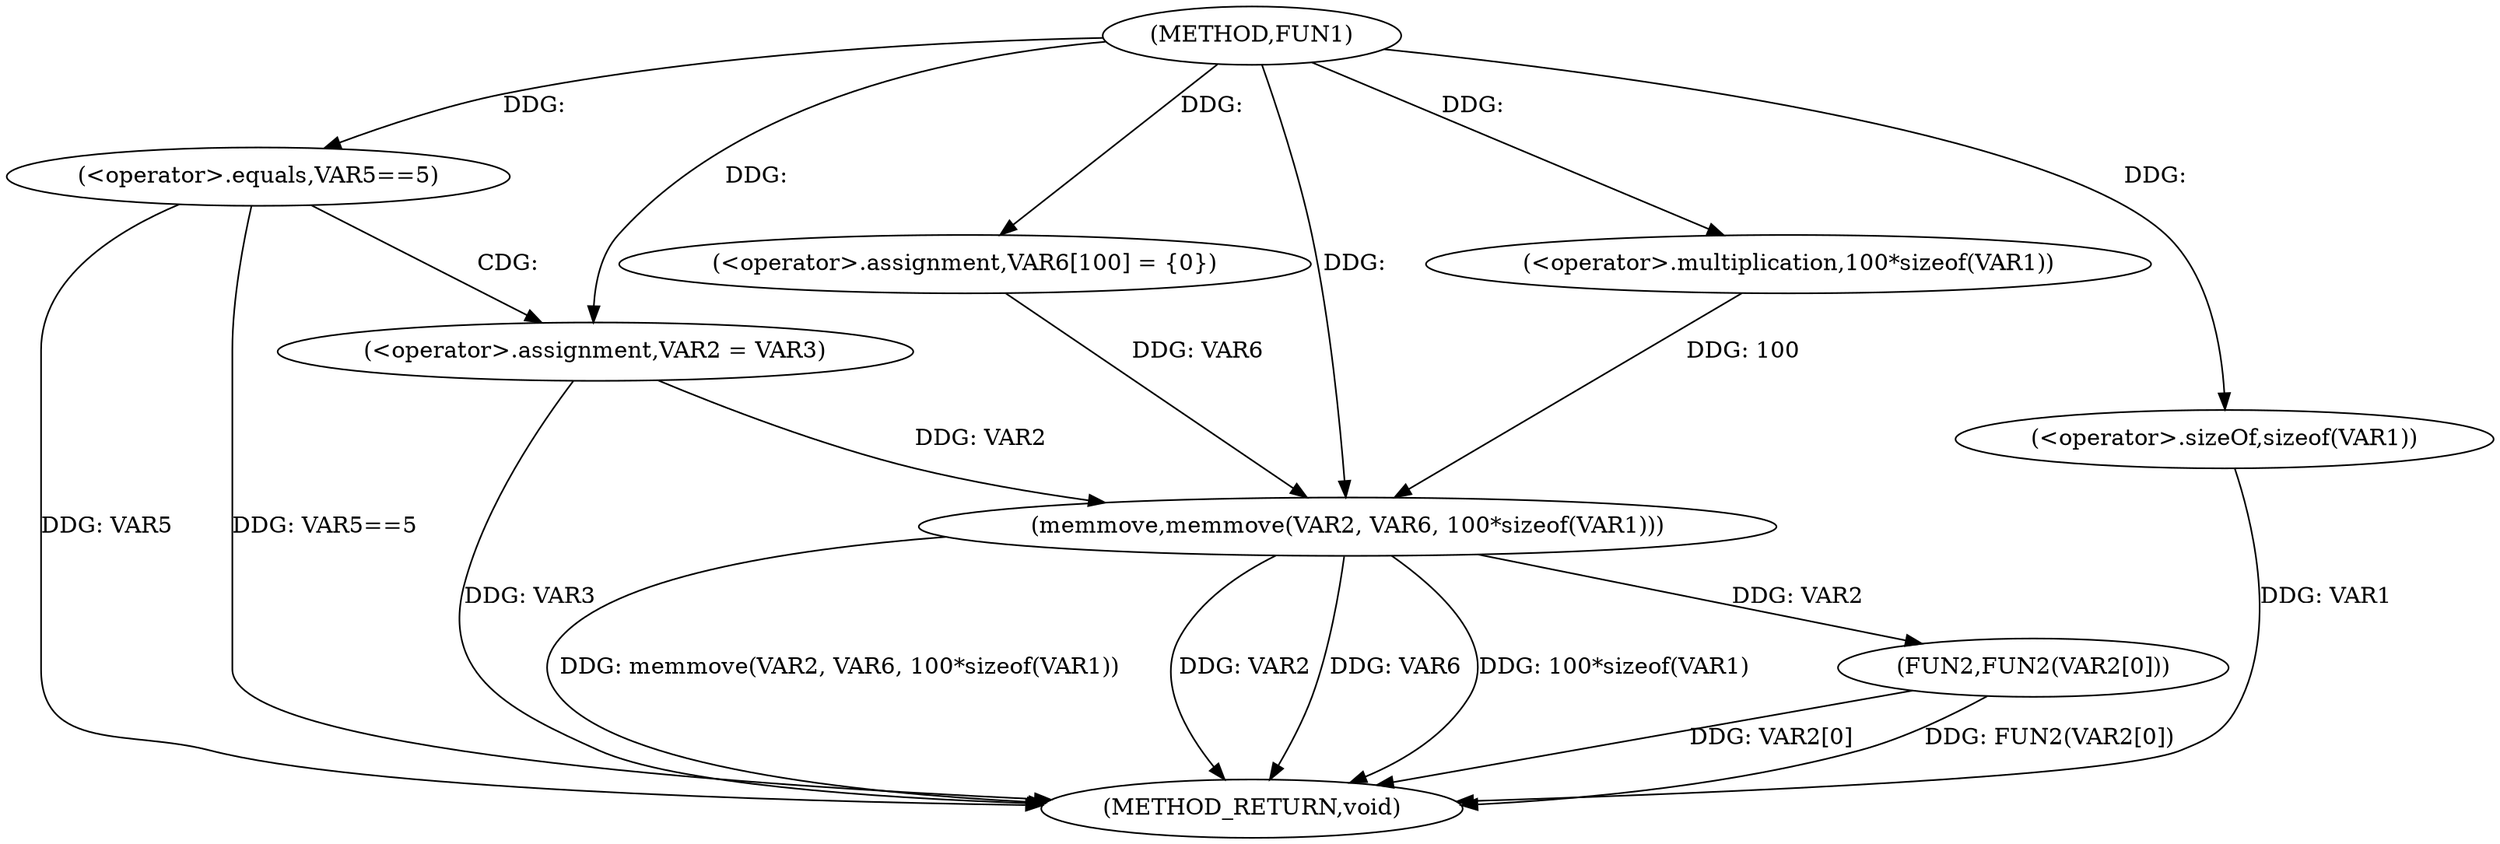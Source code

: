digraph FUN1 {  
"1000100" [label = "(METHOD,FUN1)" ]
"1000128" [label = "(METHOD_RETURN,void)" ]
"1000106" [label = "(<operator>.equals,VAR5==5)" ]
"1000110" [label = "(<operator>.assignment,VAR2 = VAR3)" ]
"1000115" [label = "(<operator>.assignment,VAR6[100] = {0})" ]
"1000117" [label = "(memmove,memmove(VAR2, VAR6, 100*sizeof(VAR1)))" ]
"1000120" [label = "(<operator>.multiplication,100*sizeof(VAR1))" ]
"1000122" [label = "(<operator>.sizeOf,sizeof(VAR1))" ]
"1000124" [label = "(FUN2,FUN2(VAR2[0]))" ]
  "1000117" -> "1000128"  [ label = "DDG: memmove(VAR2, VAR6, 100*sizeof(VAR1))"] 
  "1000124" -> "1000128"  [ label = "DDG: VAR2[0]"] 
  "1000106" -> "1000128"  [ label = "DDG: VAR5"] 
  "1000122" -> "1000128"  [ label = "DDG: VAR1"] 
  "1000117" -> "1000128"  [ label = "DDG: VAR2"] 
  "1000110" -> "1000128"  [ label = "DDG: VAR3"] 
  "1000117" -> "1000128"  [ label = "DDG: VAR6"] 
  "1000106" -> "1000128"  [ label = "DDG: VAR5==5"] 
  "1000124" -> "1000128"  [ label = "DDG: FUN2(VAR2[0])"] 
  "1000117" -> "1000128"  [ label = "DDG: 100*sizeof(VAR1)"] 
  "1000100" -> "1000106"  [ label = "DDG: "] 
  "1000100" -> "1000110"  [ label = "DDG: "] 
  "1000100" -> "1000115"  [ label = "DDG: "] 
  "1000110" -> "1000117"  [ label = "DDG: VAR2"] 
  "1000100" -> "1000117"  [ label = "DDG: "] 
  "1000115" -> "1000117"  [ label = "DDG: VAR6"] 
  "1000120" -> "1000117"  [ label = "DDG: 100"] 
  "1000100" -> "1000120"  [ label = "DDG: "] 
  "1000100" -> "1000122"  [ label = "DDG: "] 
  "1000117" -> "1000124"  [ label = "DDG: VAR2"] 
  "1000106" -> "1000110"  [ label = "CDG: "] 
}
